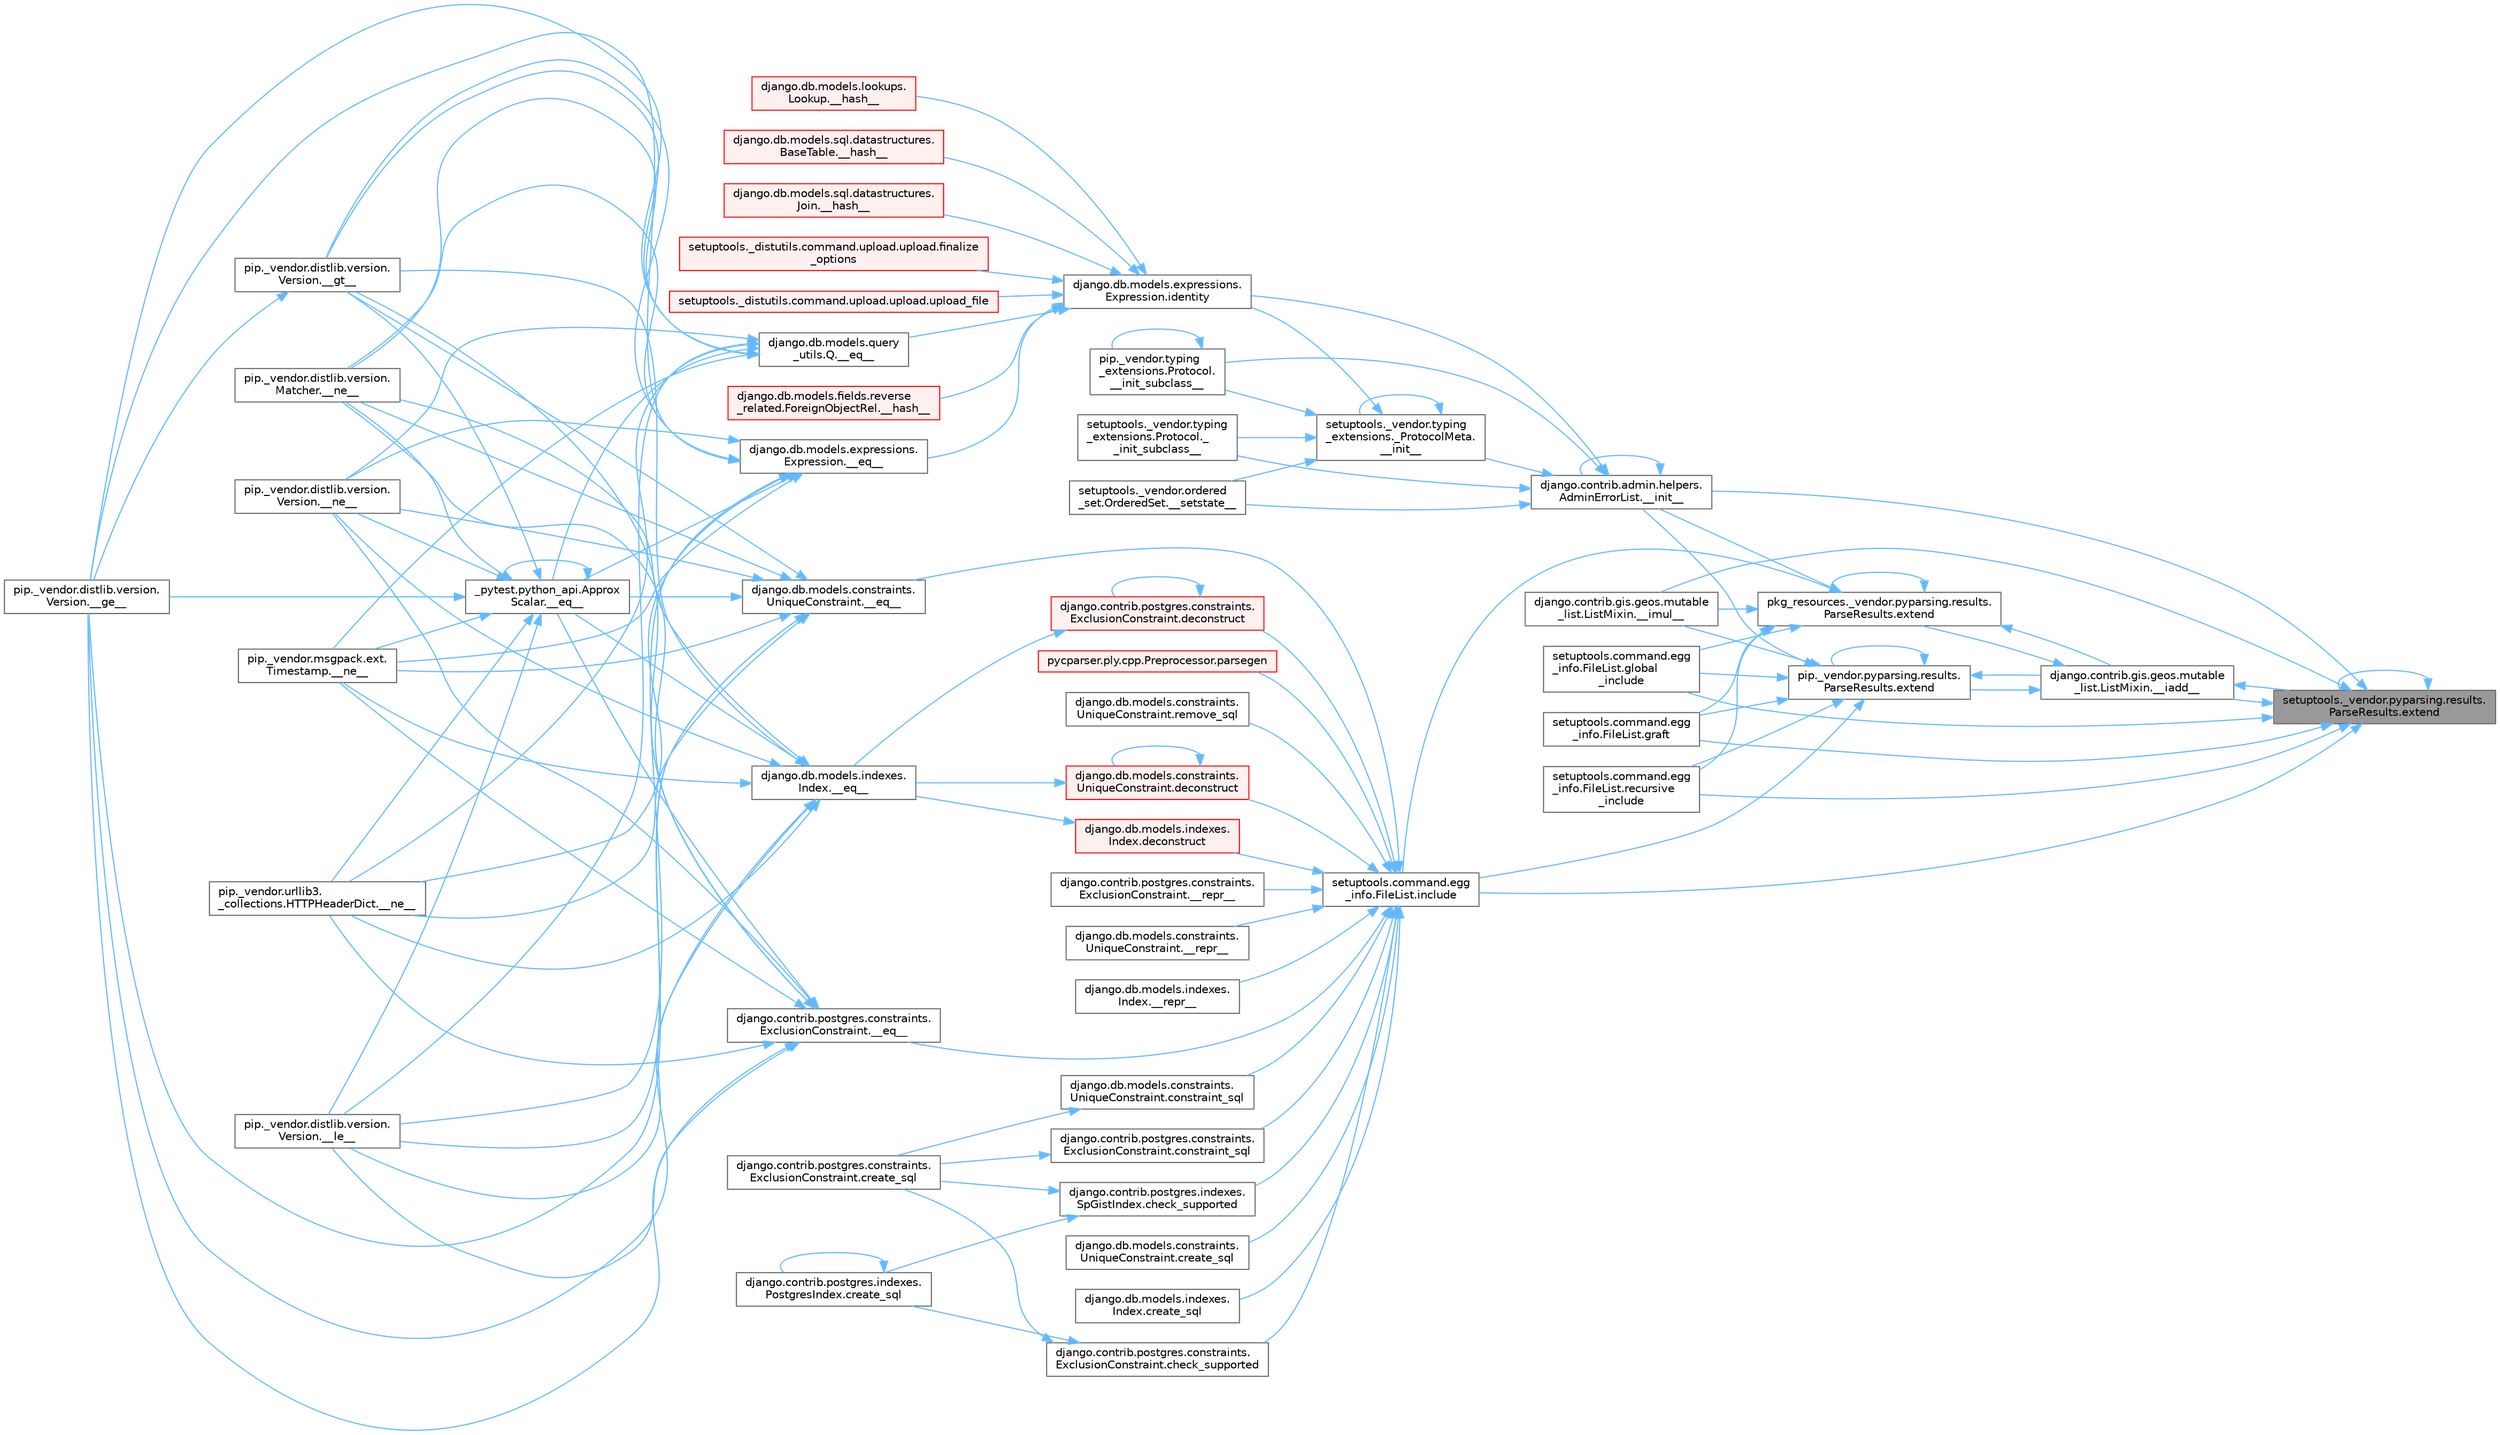 digraph "setuptools._vendor.pyparsing.results.ParseResults.extend"
{
 // LATEX_PDF_SIZE
  bgcolor="transparent";
  edge [fontname=Helvetica,fontsize=10,labelfontname=Helvetica,labelfontsize=10];
  node [fontname=Helvetica,fontsize=10,shape=box,height=0.2,width=0.4];
  rankdir="RL";
  Node1 [id="Node000001",label="setuptools._vendor.pyparsing.results.\lParseResults.extend",height=0.2,width=0.4,color="gray40", fillcolor="grey60", style="filled", fontcolor="black",tooltip=" "];
  Node1 -> Node2 [id="edge1_Node000001_Node000002",dir="back",color="steelblue1",style="solid",tooltip=" "];
  Node2 [id="Node000002",label="django.contrib.gis.geos.mutable\l_list.ListMixin.__iadd__",height=0.2,width=0.4,color="grey40", fillcolor="white", style="filled",URL="$classdjango_1_1contrib_1_1gis_1_1geos_1_1mutable__list_1_1_list_mixin.html#a892ce7a768206faf1d6150c2d2faf64f",tooltip=" "];
  Node2 -> Node3 [id="edge2_Node000002_Node000003",dir="back",color="steelblue1",style="solid",tooltip=" "];
  Node3 [id="Node000003",label="pip._vendor.pyparsing.results.\lParseResults.extend",height=0.2,width=0.4,color="grey40", fillcolor="white", style="filled",URL="$classpip_1_1__vendor_1_1pyparsing_1_1results_1_1_parse_results.html#a3a8a69368a4bca23dd54b356a2a06946",tooltip=" "];
  Node3 -> Node2 [id="edge3_Node000003_Node000002",dir="back",color="steelblue1",style="solid",tooltip=" "];
  Node3 -> Node4 [id="edge4_Node000003_Node000004",dir="back",color="steelblue1",style="solid",tooltip=" "];
  Node4 [id="Node000004",label="django.contrib.gis.geos.mutable\l_list.ListMixin.__imul__",height=0.2,width=0.4,color="grey40", fillcolor="white", style="filled",URL="$classdjango_1_1contrib_1_1gis_1_1geos_1_1mutable__list_1_1_list_mixin.html#aa1f26122b3cd1330a9489e8efd2b7ecf",tooltip=" "];
  Node3 -> Node5 [id="edge5_Node000003_Node000005",dir="back",color="steelblue1",style="solid",tooltip=" "];
  Node5 [id="Node000005",label="django.contrib.admin.helpers.\lAdminErrorList.__init__",height=0.2,width=0.4,color="grey40", fillcolor="white", style="filled",URL="$classdjango_1_1contrib_1_1admin_1_1helpers_1_1_admin_error_list.html#a5878563f6cf5f204f1ad08384fe02b52",tooltip=" "];
  Node5 -> Node5 [id="edge6_Node000005_Node000005",dir="back",color="steelblue1",style="solid",tooltip=" "];
  Node5 -> Node6 [id="edge7_Node000005_Node000006",dir="back",color="steelblue1",style="solid",tooltip=" "];
  Node6 [id="Node000006",label="setuptools._vendor.typing\l_extensions._ProtocolMeta.\l__init__",height=0.2,width=0.4,color="grey40", fillcolor="white", style="filled",URL="$classsetuptools_1_1__vendor_1_1typing__extensions_1_1___protocol_meta.html#a7bbaff8ac6d19534b46bca363ee0b43a",tooltip=" "];
  Node6 -> Node6 [id="edge8_Node000006_Node000006",dir="back",color="steelblue1",style="solid",tooltip=" "];
  Node6 -> Node7 [id="edge9_Node000006_Node000007",dir="back",color="steelblue1",style="solid",tooltip=" "];
  Node7 [id="Node000007",label="pip._vendor.typing\l_extensions.Protocol.\l__init_subclass__",height=0.2,width=0.4,color="grey40", fillcolor="white", style="filled",URL="$classpip_1_1__vendor_1_1typing__extensions_1_1_protocol.html#a2916efc86cebb8aba6deb7fd30b33988",tooltip=" "];
  Node7 -> Node7 [id="edge10_Node000007_Node000007",dir="back",color="steelblue1",style="solid",tooltip=" "];
  Node6 -> Node8 [id="edge11_Node000006_Node000008",dir="back",color="steelblue1",style="solid",tooltip=" "];
  Node8 [id="Node000008",label="setuptools._vendor.typing\l_extensions.Protocol._\l_init_subclass__",height=0.2,width=0.4,color="grey40", fillcolor="white", style="filled",URL="$classsetuptools_1_1__vendor_1_1typing__extensions_1_1_protocol.html#ac6cbebc092a4724ab3704c5334059874",tooltip=" "];
  Node6 -> Node9 [id="edge12_Node000006_Node000009",dir="back",color="steelblue1",style="solid",tooltip=" "];
  Node9 [id="Node000009",label="setuptools._vendor.ordered\l_set.OrderedSet.__setstate__",height=0.2,width=0.4,color="grey40", fillcolor="white", style="filled",URL="$classsetuptools_1_1__vendor_1_1ordered__set_1_1_ordered_set.html#aa7f7de9d987829525d06db565fe1b4a1",tooltip=" "];
  Node6 -> Node10 [id="edge13_Node000006_Node000010",dir="back",color="steelblue1",style="solid",tooltip=" "];
  Node10 [id="Node000010",label="django.db.models.expressions.\lExpression.identity",height=0.2,width=0.4,color="grey40", fillcolor="white", style="filled",URL="$classdjango_1_1db_1_1models_1_1expressions_1_1_expression.html#a10048810b5eb8641acf3bc150731b925",tooltip=" "];
  Node10 -> Node11 [id="edge14_Node000010_Node000011",dir="back",color="steelblue1",style="solid",tooltip=" "];
  Node11 [id="Node000011",label="django.db.models.expressions.\lExpression.__eq__",height=0.2,width=0.4,color="grey40", fillcolor="white", style="filled",URL="$classdjango_1_1db_1_1models_1_1expressions_1_1_expression.html#adb4c2940b4e88b38771aac46593315e1",tooltip=" "];
  Node11 -> Node12 [id="edge15_Node000011_Node000012",dir="back",color="steelblue1",style="solid",tooltip=" "];
  Node12 [id="Node000012",label="_pytest.python_api.Approx\lScalar.__eq__",height=0.2,width=0.4,color="grey40", fillcolor="white", style="filled",URL="$class__pytest_1_1python__api_1_1_approx_scalar.html#af4601ee4ca7409927f88c83ebfc3d923",tooltip=" "];
  Node12 -> Node12 [id="edge16_Node000012_Node000012",dir="back",color="steelblue1",style="solid",tooltip=" "];
  Node12 -> Node13 [id="edge17_Node000012_Node000013",dir="back",color="steelblue1",style="solid",tooltip=" "];
  Node13 [id="Node000013",label="pip._vendor.distlib.version.\lVersion.__ge__",height=0.2,width=0.4,color="grey40", fillcolor="white", style="filled",URL="$classpip_1_1__vendor_1_1distlib_1_1version_1_1_version.html#aa6b7b889cebc687ddb5ed9040d01b1ec",tooltip=" "];
  Node12 -> Node14 [id="edge18_Node000012_Node000014",dir="back",color="steelblue1",style="solid",tooltip=" "];
  Node14 [id="Node000014",label="pip._vendor.distlib.version.\lVersion.__gt__",height=0.2,width=0.4,color="grey40", fillcolor="white", style="filled",URL="$classpip_1_1__vendor_1_1distlib_1_1version_1_1_version.html#a51cf0c8da1bb6829173ff6861b10cb5f",tooltip=" "];
  Node14 -> Node13 [id="edge19_Node000014_Node000013",dir="back",color="steelblue1",style="solid",tooltip=" "];
  Node12 -> Node15 [id="edge20_Node000012_Node000015",dir="back",color="steelblue1",style="solid",tooltip=" "];
  Node15 [id="Node000015",label="pip._vendor.distlib.version.\lVersion.__le__",height=0.2,width=0.4,color="grey40", fillcolor="white", style="filled",URL="$classpip_1_1__vendor_1_1distlib_1_1version_1_1_version.html#ae5e2c5d9b76377e286fcf92a382cbb8b",tooltip=" "];
  Node12 -> Node16 [id="edge21_Node000012_Node000016",dir="back",color="steelblue1",style="solid",tooltip=" "];
  Node16 [id="Node000016",label="pip._vendor.distlib.version.\lMatcher.__ne__",height=0.2,width=0.4,color="grey40", fillcolor="white", style="filled",URL="$classpip_1_1__vendor_1_1distlib_1_1version_1_1_matcher.html#a24f8f8a4686bff3018fee5d22f4e02f1",tooltip=" "];
  Node12 -> Node17 [id="edge22_Node000012_Node000017",dir="back",color="steelblue1",style="solid",tooltip=" "];
  Node17 [id="Node000017",label="pip._vendor.distlib.version.\lVersion.__ne__",height=0.2,width=0.4,color="grey40", fillcolor="white", style="filled",URL="$classpip_1_1__vendor_1_1distlib_1_1version_1_1_version.html#aea3cdf6db007318ab1a2e8d144e2a4a1",tooltip=" "];
  Node12 -> Node18 [id="edge23_Node000012_Node000018",dir="back",color="steelblue1",style="solid",tooltip=" "];
  Node18 [id="Node000018",label="pip._vendor.msgpack.ext.\lTimestamp.__ne__",height=0.2,width=0.4,color="grey40", fillcolor="white", style="filled",URL="$classpip_1_1__vendor_1_1msgpack_1_1ext_1_1_timestamp.html#ac38b8cada8075f7a1133b06bc99b2317",tooltip=" "];
  Node12 -> Node19 [id="edge24_Node000012_Node000019",dir="back",color="steelblue1",style="solid",tooltip=" "];
  Node19 [id="Node000019",label="pip._vendor.urllib3.\l_collections.HTTPHeaderDict.__ne__",height=0.2,width=0.4,color="grey40", fillcolor="white", style="filled",URL="$classpip_1_1__vendor_1_1urllib3_1_1__collections_1_1_h_t_t_p_header_dict.html#aa7766a9499d33160a1258e140e35a806",tooltip=" "];
  Node11 -> Node13 [id="edge25_Node000011_Node000013",dir="back",color="steelblue1",style="solid",tooltip=" "];
  Node11 -> Node14 [id="edge26_Node000011_Node000014",dir="back",color="steelblue1",style="solid",tooltip=" "];
  Node11 -> Node15 [id="edge27_Node000011_Node000015",dir="back",color="steelblue1",style="solid",tooltip=" "];
  Node11 -> Node16 [id="edge28_Node000011_Node000016",dir="back",color="steelblue1",style="solid",tooltip=" "];
  Node11 -> Node17 [id="edge29_Node000011_Node000017",dir="back",color="steelblue1",style="solid",tooltip=" "];
  Node11 -> Node18 [id="edge30_Node000011_Node000018",dir="back",color="steelblue1",style="solid",tooltip=" "];
  Node11 -> Node19 [id="edge31_Node000011_Node000019",dir="back",color="steelblue1",style="solid",tooltip=" "];
  Node10 -> Node20 [id="edge32_Node000010_Node000020",dir="back",color="steelblue1",style="solid",tooltip=" "];
  Node20 [id="Node000020",label="django.db.models.query\l_utils.Q.__eq__",height=0.2,width=0.4,color="grey40", fillcolor="white", style="filled",URL="$classdjango_1_1db_1_1models_1_1query__utils_1_1_q.html#aa83c3e0a1d5257be65a946fcc4baf58a",tooltip=" "];
  Node20 -> Node12 [id="edge33_Node000020_Node000012",dir="back",color="steelblue1",style="solid",tooltip=" "];
  Node20 -> Node13 [id="edge34_Node000020_Node000013",dir="back",color="steelblue1",style="solid",tooltip=" "];
  Node20 -> Node14 [id="edge35_Node000020_Node000014",dir="back",color="steelblue1",style="solid",tooltip=" "];
  Node20 -> Node15 [id="edge36_Node000020_Node000015",dir="back",color="steelblue1",style="solid",tooltip=" "];
  Node20 -> Node16 [id="edge37_Node000020_Node000016",dir="back",color="steelblue1",style="solid",tooltip=" "];
  Node20 -> Node17 [id="edge38_Node000020_Node000017",dir="back",color="steelblue1",style="solid",tooltip=" "];
  Node20 -> Node18 [id="edge39_Node000020_Node000018",dir="back",color="steelblue1",style="solid",tooltip=" "];
  Node20 -> Node19 [id="edge40_Node000020_Node000019",dir="back",color="steelblue1",style="solid",tooltip=" "];
  Node10 -> Node21 [id="edge41_Node000010_Node000021",dir="back",color="steelblue1",style="solid",tooltip=" "];
  Node21 [id="Node000021",label="django.db.models.fields.reverse\l_related.ForeignObjectRel.__hash__",height=0.2,width=0.4,color="red", fillcolor="#FFF0F0", style="filled",URL="$classdjango_1_1db_1_1models_1_1fields_1_1reverse__related_1_1_foreign_object_rel.html#aa0478c97c51638ebbe5b348c9ace7a13",tooltip=" "];
  Node10 -> Node24 [id="edge42_Node000010_Node000024",dir="back",color="steelblue1",style="solid",tooltip=" "];
  Node24 [id="Node000024",label="django.db.models.lookups.\lLookup.__hash__",height=0.2,width=0.4,color="red", fillcolor="#FFF0F0", style="filled",URL="$classdjango_1_1db_1_1models_1_1lookups_1_1_lookup.html#a05201ecef16ee5ad8c9a403b7ebbc268",tooltip=" "];
  Node10 -> Node25 [id="edge43_Node000010_Node000025",dir="back",color="steelblue1",style="solid",tooltip=" "];
  Node25 [id="Node000025",label="django.db.models.sql.datastructures.\lBaseTable.__hash__",height=0.2,width=0.4,color="red", fillcolor="#FFF0F0", style="filled",URL="$classdjango_1_1db_1_1models_1_1sql_1_1datastructures_1_1_base_table.html#aebcfbba4343eb7a1520718b608feaaa6",tooltip=" "];
  Node10 -> Node26 [id="edge44_Node000010_Node000026",dir="back",color="steelblue1",style="solid",tooltip=" "];
  Node26 [id="Node000026",label="django.db.models.sql.datastructures.\lJoin.__hash__",height=0.2,width=0.4,color="red", fillcolor="#FFF0F0", style="filled",URL="$classdjango_1_1db_1_1models_1_1sql_1_1datastructures_1_1_join.html#adcb5282598b4e04b92f6bd262f0d360c",tooltip=" "];
  Node10 -> Node27 [id="edge45_Node000010_Node000027",dir="back",color="steelblue1",style="solid",tooltip=" "];
  Node27 [id="Node000027",label="setuptools._distutils.command.upload.upload.finalize\l_options",height=0.2,width=0.4,color="red", fillcolor="#FFF0F0", style="filled",URL="$classsetuptools_1_1__distutils_1_1command_1_1upload_1_1upload.html#a9c94c240a676c164b8b18a141bc48c4c",tooltip=" "];
  Node10 -> Node34 [id="edge46_Node000010_Node000034",dir="back",color="steelblue1",style="solid",tooltip=" "];
  Node34 [id="Node000034",label="setuptools._distutils.command.upload.upload.upload_file",height=0.2,width=0.4,color="red", fillcolor="#FFF0F0", style="filled",URL="$classsetuptools_1_1__distutils_1_1command_1_1upload_1_1upload.html#aa7d9089079f68edc3d38061fcc04211f",tooltip=" "];
  Node5 -> Node7 [id="edge47_Node000005_Node000007",dir="back",color="steelblue1",style="solid",tooltip=" "];
  Node5 -> Node8 [id="edge48_Node000005_Node000008",dir="back",color="steelblue1",style="solid",tooltip=" "];
  Node5 -> Node9 [id="edge49_Node000005_Node000009",dir="back",color="steelblue1",style="solid",tooltip=" "];
  Node5 -> Node10 [id="edge50_Node000005_Node000010",dir="back",color="steelblue1",style="solid",tooltip=" "];
  Node3 -> Node3 [id="edge51_Node000003_Node000003",dir="back",color="steelblue1",style="solid",tooltip=" "];
  Node3 -> Node37 [id="edge52_Node000003_Node000037",dir="back",color="steelblue1",style="solid",tooltip=" "];
  Node37 [id="Node000037",label="setuptools.command.egg\l_info.FileList.global\l_include",height=0.2,width=0.4,color="grey40", fillcolor="white", style="filled",URL="$classsetuptools_1_1command_1_1egg__info_1_1_file_list.html#aadac1c6cd8f0f3ca32ae942964571e54",tooltip=" "];
  Node3 -> Node38 [id="edge53_Node000003_Node000038",dir="back",color="steelblue1",style="solid",tooltip=" "];
  Node38 [id="Node000038",label="setuptools.command.egg\l_info.FileList.graft",height=0.2,width=0.4,color="grey40", fillcolor="white", style="filled",URL="$classsetuptools_1_1command_1_1egg__info_1_1_file_list.html#a9c1fb7dd83a4e7a24412a3a265fbc102",tooltip=" "];
  Node3 -> Node39 [id="edge54_Node000003_Node000039",dir="back",color="steelblue1",style="solid",tooltip=" "];
  Node39 [id="Node000039",label="setuptools.command.egg\l_info.FileList.include",height=0.2,width=0.4,color="grey40", fillcolor="white", style="filled",URL="$classsetuptools_1_1command_1_1egg__info_1_1_file_list.html#a607fa79fcff4595945fdfb1f266eb132",tooltip=" "];
  Node39 -> Node40 [id="edge55_Node000039_Node000040",dir="back",color="steelblue1",style="solid",tooltip=" "];
  Node40 [id="Node000040",label="django.contrib.postgres.constraints.\lExclusionConstraint.__eq__",height=0.2,width=0.4,color="grey40", fillcolor="white", style="filled",URL="$classdjango_1_1contrib_1_1postgres_1_1constraints_1_1_exclusion_constraint.html#af496d048323e51177e1239475f9fe47c",tooltip=" "];
  Node40 -> Node12 [id="edge56_Node000040_Node000012",dir="back",color="steelblue1",style="solid",tooltip=" "];
  Node40 -> Node13 [id="edge57_Node000040_Node000013",dir="back",color="steelblue1",style="solid",tooltip=" "];
  Node40 -> Node14 [id="edge58_Node000040_Node000014",dir="back",color="steelblue1",style="solid",tooltip=" "];
  Node40 -> Node15 [id="edge59_Node000040_Node000015",dir="back",color="steelblue1",style="solid",tooltip=" "];
  Node40 -> Node16 [id="edge60_Node000040_Node000016",dir="back",color="steelblue1",style="solid",tooltip=" "];
  Node40 -> Node17 [id="edge61_Node000040_Node000017",dir="back",color="steelblue1",style="solid",tooltip=" "];
  Node40 -> Node18 [id="edge62_Node000040_Node000018",dir="back",color="steelblue1",style="solid",tooltip=" "];
  Node40 -> Node19 [id="edge63_Node000040_Node000019",dir="back",color="steelblue1",style="solid",tooltip=" "];
  Node39 -> Node41 [id="edge64_Node000039_Node000041",dir="back",color="steelblue1",style="solid",tooltip=" "];
  Node41 [id="Node000041",label="django.db.models.constraints.\lUniqueConstraint.__eq__",height=0.2,width=0.4,color="grey40", fillcolor="white", style="filled",URL="$classdjango_1_1db_1_1models_1_1constraints_1_1_unique_constraint.html#a1a877e5c6def4673a480b3fd44e3ad19",tooltip=" "];
  Node41 -> Node12 [id="edge65_Node000041_Node000012",dir="back",color="steelblue1",style="solid",tooltip=" "];
  Node41 -> Node13 [id="edge66_Node000041_Node000013",dir="back",color="steelblue1",style="solid",tooltip=" "];
  Node41 -> Node14 [id="edge67_Node000041_Node000014",dir="back",color="steelblue1",style="solid",tooltip=" "];
  Node41 -> Node15 [id="edge68_Node000041_Node000015",dir="back",color="steelblue1",style="solid",tooltip=" "];
  Node41 -> Node16 [id="edge69_Node000041_Node000016",dir="back",color="steelblue1",style="solid",tooltip=" "];
  Node41 -> Node17 [id="edge70_Node000041_Node000017",dir="back",color="steelblue1",style="solid",tooltip=" "];
  Node41 -> Node18 [id="edge71_Node000041_Node000018",dir="back",color="steelblue1",style="solid",tooltip=" "];
  Node41 -> Node19 [id="edge72_Node000041_Node000019",dir="back",color="steelblue1",style="solid",tooltip=" "];
  Node39 -> Node42 [id="edge73_Node000039_Node000042",dir="back",color="steelblue1",style="solid",tooltip=" "];
  Node42 [id="Node000042",label="django.contrib.postgres.constraints.\lExclusionConstraint.__repr__",height=0.2,width=0.4,color="grey40", fillcolor="white", style="filled",URL="$classdjango_1_1contrib_1_1postgres_1_1constraints_1_1_exclusion_constraint.html#a0771594ced240daa3e783f821d28adb5",tooltip=" "];
  Node39 -> Node43 [id="edge74_Node000039_Node000043",dir="back",color="steelblue1",style="solid",tooltip=" "];
  Node43 [id="Node000043",label="django.db.models.constraints.\lUniqueConstraint.__repr__",height=0.2,width=0.4,color="grey40", fillcolor="white", style="filled",URL="$classdjango_1_1db_1_1models_1_1constraints_1_1_unique_constraint.html#a182454ed288d36d2033f34e2442e63b6",tooltip=" "];
  Node39 -> Node44 [id="edge75_Node000039_Node000044",dir="back",color="steelblue1",style="solid",tooltip=" "];
  Node44 [id="Node000044",label="django.db.models.indexes.\lIndex.__repr__",height=0.2,width=0.4,color="grey40", fillcolor="white", style="filled",URL="$classdjango_1_1db_1_1models_1_1indexes_1_1_index.html#a491779817a13ed7b81a3fa01cb34b2c6",tooltip=" "];
  Node39 -> Node45 [id="edge76_Node000039_Node000045",dir="back",color="steelblue1",style="solid",tooltip=" "];
  Node45 [id="Node000045",label="django.contrib.postgres.constraints.\lExclusionConstraint.check_supported",height=0.2,width=0.4,color="grey40", fillcolor="white", style="filled",URL="$classdjango_1_1contrib_1_1postgres_1_1constraints_1_1_exclusion_constraint.html#afce44af1fdf188bca4592f852eb897c3",tooltip=" "];
  Node45 -> Node46 [id="edge77_Node000045_Node000046",dir="back",color="steelblue1",style="solid",tooltip=" "];
  Node46 [id="Node000046",label="django.contrib.postgres.constraints.\lExclusionConstraint.create_sql",height=0.2,width=0.4,color="grey40", fillcolor="white", style="filled",URL="$classdjango_1_1contrib_1_1postgres_1_1constraints_1_1_exclusion_constraint.html#a491aa9fcecb71b800a51e96a00892078",tooltip=" "];
  Node45 -> Node47 [id="edge78_Node000045_Node000047",dir="back",color="steelblue1",style="solid",tooltip=" "];
  Node47 [id="Node000047",label="django.contrib.postgres.indexes.\lPostgresIndex.create_sql",height=0.2,width=0.4,color="grey40", fillcolor="white", style="filled",URL="$classdjango_1_1contrib_1_1postgres_1_1indexes_1_1_postgres_index.html#aca4fb7bbfc0ddbcbbb35f50aeb275adc",tooltip=" "];
  Node47 -> Node47 [id="edge79_Node000047_Node000047",dir="back",color="steelblue1",style="solid",tooltip=" "];
  Node39 -> Node48 [id="edge80_Node000039_Node000048",dir="back",color="steelblue1",style="solid",tooltip=" "];
  Node48 [id="Node000048",label="django.contrib.postgres.indexes.\lSpGistIndex.check_supported",height=0.2,width=0.4,color="grey40", fillcolor="white", style="filled",URL="$classdjango_1_1contrib_1_1postgres_1_1indexes_1_1_sp_gist_index.html#aa2d05c1b3c304ae928ef271c01011447",tooltip=" "];
  Node48 -> Node46 [id="edge81_Node000048_Node000046",dir="back",color="steelblue1",style="solid",tooltip=" "];
  Node48 -> Node47 [id="edge82_Node000048_Node000047",dir="back",color="steelblue1",style="solid",tooltip=" "];
  Node39 -> Node49 [id="edge83_Node000039_Node000049",dir="back",color="steelblue1",style="solid",tooltip=" "];
  Node49 [id="Node000049",label="django.contrib.postgres.constraints.\lExclusionConstraint.constraint_sql",height=0.2,width=0.4,color="grey40", fillcolor="white", style="filled",URL="$classdjango_1_1contrib_1_1postgres_1_1constraints_1_1_exclusion_constraint.html#a9c7786d94df04c688d948011958a68c1",tooltip=" "];
  Node49 -> Node46 [id="edge84_Node000049_Node000046",dir="back",color="steelblue1",style="solid",tooltip=" "];
  Node39 -> Node50 [id="edge85_Node000039_Node000050",dir="back",color="steelblue1",style="solid",tooltip=" "];
  Node50 [id="Node000050",label="django.db.models.constraints.\lUniqueConstraint.constraint_sql",height=0.2,width=0.4,color="grey40", fillcolor="white", style="filled",URL="$classdjango_1_1db_1_1models_1_1constraints_1_1_unique_constraint.html#ad8e91d3d3fb576b5000de9908877754d",tooltip=" "];
  Node50 -> Node46 [id="edge86_Node000050_Node000046",dir="back",color="steelblue1",style="solid",tooltip=" "];
  Node39 -> Node51 [id="edge87_Node000039_Node000051",dir="back",color="steelblue1",style="solid",tooltip=" "];
  Node51 [id="Node000051",label="django.db.models.constraints.\lUniqueConstraint.create_sql",height=0.2,width=0.4,color="grey40", fillcolor="white", style="filled",URL="$classdjango_1_1db_1_1models_1_1constraints_1_1_unique_constraint.html#ad0cc45d12329073fac8ae7b419a34cae",tooltip=" "];
  Node39 -> Node52 [id="edge88_Node000039_Node000052",dir="back",color="steelblue1",style="solid",tooltip=" "];
  Node52 [id="Node000052",label="django.db.models.indexes.\lIndex.create_sql",height=0.2,width=0.4,color="grey40", fillcolor="white", style="filled",URL="$classdjango_1_1db_1_1models_1_1indexes_1_1_index.html#a7e8410dc834fe4215a58d075ccddd399",tooltip=" "];
  Node39 -> Node53 [id="edge89_Node000039_Node000053",dir="back",color="steelblue1",style="solid",tooltip=" "];
  Node53 [id="Node000053",label="django.contrib.postgres.constraints.\lExclusionConstraint.deconstruct",height=0.2,width=0.4,color="red", fillcolor="#FFF0F0", style="filled",URL="$classdjango_1_1contrib_1_1postgres_1_1constraints_1_1_exclusion_constraint.html#ad7f2b1013a1aeb3f6e584282ead19dfb",tooltip=" "];
  Node53 -> Node54 [id="edge90_Node000053_Node000054",dir="back",color="steelblue1",style="solid",tooltip=" "];
  Node54 [id="Node000054",label="django.db.models.indexes.\lIndex.__eq__",height=0.2,width=0.4,color="grey40", fillcolor="white", style="filled",URL="$classdjango_1_1db_1_1models_1_1indexes_1_1_index.html#a610477616672fd35272d94ba513c1496",tooltip=" "];
  Node54 -> Node12 [id="edge91_Node000054_Node000012",dir="back",color="steelblue1",style="solid",tooltip=" "];
  Node54 -> Node13 [id="edge92_Node000054_Node000013",dir="back",color="steelblue1",style="solid",tooltip=" "];
  Node54 -> Node14 [id="edge93_Node000054_Node000014",dir="back",color="steelblue1",style="solid",tooltip=" "];
  Node54 -> Node15 [id="edge94_Node000054_Node000015",dir="back",color="steelblue1",style="solid",tooltip=" "];
  Node54 -> Node16 [id="edge95_Node000054_Node000016",dir="back",color="steelblue1",style="solid",tooltip=" "];
  Node54 -> Node17 [id="edge96_Node000054_Node000017",dir="back",color="steelblue1",style="solid",tooltip=" "];
  Node54 -> Node18 [id="edge97_Node000054_Node000018",dir="back",color="steelblue1",style="solid",tooltip=" "];
  Node54 -> Node19 [id="edge98_Node000054_Node000019",dir="back",color="steelblue1",style="solid",tooltip=" "];
  Node53 -> Node53 [id="edge99_Node000053_Node000053",dir="back",color="steelblue1",style="solid",tooltip=" "];
  Node39 -> Node466 [id="edge100_Node000039_Node000466",dir="back",color="steelblue1",style="solid",tooltip=" "];
  Node466 [id="Node000466",label="django.db.models.constraints.\lUniqueConstraint.deconstruct",height=0.2,width=0.4,color="red", fillcolor="#FFF0F0", style="filled",URL="$classdjango_1_1db_1_1models_1_1constraints_1_1_unique_constraint.html#a79dd632a14039b180b2b909fefcfce70",tooltip=" "];
  Node466 -> Node54 [id="edge101_Node000466_Node000054",dir="back",color="steelblue1",style="solid",tooltip=" "];
  Node466 -> Node466 [id="edge102_Node000466_Node000466",dir="back",color="steelblue1",style="solid",tooltip=" "];
  Node39 -> Node1721 [id="edge103_Node000039_Node001721",dir="back",color="steelblue1",style="solid",tooltip=" "];
  Node1721 [id="Node001721",label="django.db.models.indexes.\lIndex.deconstruct",height=0.2,width=0.4,color="red", fillcolor="#FFF0F0", style="filled",URL="$classdjango_1_1db_1_1models_1_1indexes_1_1_index.html#ad28ee8ce2b1da28df32f78ea1c2d9741",tooltip=" "];
  Node1721 -> Node54 [id="edge104_Node001721_Node000054",dir="back",color="steelblue1",style="solid",tooltip=" "];
  Node39 -> Node464 [id="edge105_Node000039_Node000464",dir="back",color="steelblue1",style="solid",tooltip=" "];
  Node464 [id="Node000464",label="pycparser.ply.cpp.Preprocessor.parsegen",height=0.2,width=0.4,color="red", fillcolor="#FFF0F0", style="filled",URL="$classpycparser_1_1ply_1_1cpp_1_1_preprocessor.html#aad71ed64ebab07f9eafb0b36f9108723",tooltip=" "];
  Node39 -> Node2252 [id="edge106_Node000039_Node002252",dir="back",color="steelblue1",style="solid",tooltip=" "];
  Node2252 [id="Node002252",label="django.db.models.constraints.\lUniqueConstraint.remove_sql",height=0.2,width=0.4,color="grey40", fillcolor="white", style="filled",URL="$classdjango_1_1db_1_1models_1_1constraints_1_1_unique_constraint.html#ab15414e4b19d874a865c00e01427dfd1",tooltip=" "];
  Node3 -> Node697 [id="edge107_Node000003_Node000697",dir="back",color="steelblue1",style="solid",tooltip=" "];
  Node697 [id="Node000697",label="setuptools.command.egg\l_info.FileList.recursive\l_include",height=0.2,width=0.4,color="grey40", fillcolor="white", style="filled",URL="$classsetuptools_1_1command_1_1egg__info_1_1_file_list.html#af4da1ce86e34e016e9eabd4713cc186a",tooltip=" "];
  Node2 -> Node713 [id="edge108_Node000002_Node000713",dir="back",color="steelblue1",style="solid",tooltip=" "];
  Node713 [id="Node000713",label="pkg_resources._vendor.pyparsing.results.\lParseResults.extend",height=0.2,width=0.4,color="grey40", fillcolor="white", style="filled",URL="$classpkg__resources_1_1__vendor_1_1pyparsing_1_1results_1_1_parse_results.html#a72e8060e72d308428923c84a049d11b1",tooltip=" "];
  Node713 -> Node2 [id="edge109_Node000713_Node000002",dir="back",color="steelblue1",style="solid",tooltip=" "];
  Node713 -> Node4 [id="edge110_Node000713_Node000004",dir="back",color="steelblue1",style="solid",tooltip=" "];
  Node713 -> Node5 [id="edge111_Node000713_Node000005",dir="back",color="steelblue1",style="solid",tooltip=" "];
  Node713 -> Node713 [id="edge112_Node000713_Node000713",dir="back",color="steelblue1",style="solid",tooltip=" "];
  Node713 -> Node37 [id="edge113_Node000713_Node000037",dir="back",color="steelblue1",style="solid",tooltip=" "];
  Node713 -> Node38 [id="edge114_Node000713_Node000038",dir="back",color="steelblue1",style="solid",tooltip=" "];
  Node713 -> Node39 [id="edge115_Node000713_Node000039",dir="back",color="steelblue1",style="solid",tooltip=" "];
  Node713 -> Node697 [id="edge116_Node000713_Node000697",dir="back",color="steelblue1",style="solid",tooltip=" "];
  Node2 -> Node1 [id="edge117_Node000002_Node000001",dir="back",color="steelblue1",style="solid",tooltip=" "];
  Node1 -> Node4 [id="edge118_Node000001_Node000004",dir="back",color="steelblue1",style="solid",tooltip=" "];
  Node1 -> Node5 [id="edge119_Node000001_Node000005",dir="back",color="steelblue1",style="solid",tooltip=" "];
  Node1 -> Node1 [id="edge120_Node000001_Node000001",dir="back",color="steelblue1",style="solid",tooltip=" "];
  Node1 -> Node37 [id="edge121_Node000001_Node000037",dir="back",color="steelblue1",style="solid",tooltip=" "];
  Node1 -> Node38 [id="edge122_Node000001_Node000038",dir="back",color="steelblue1",style="solid",tooltip=" "];
  Node1 -> Node39 [id="edge123_Node000001_Node000039",dir="back",color="steelblue1",style="solid",tooltip=" "];
  Node1 -> Node697 [id="edge124_Node000001_Node000697",dir="back",color="steelblue1",style="solid",tooltip=" "];
}

